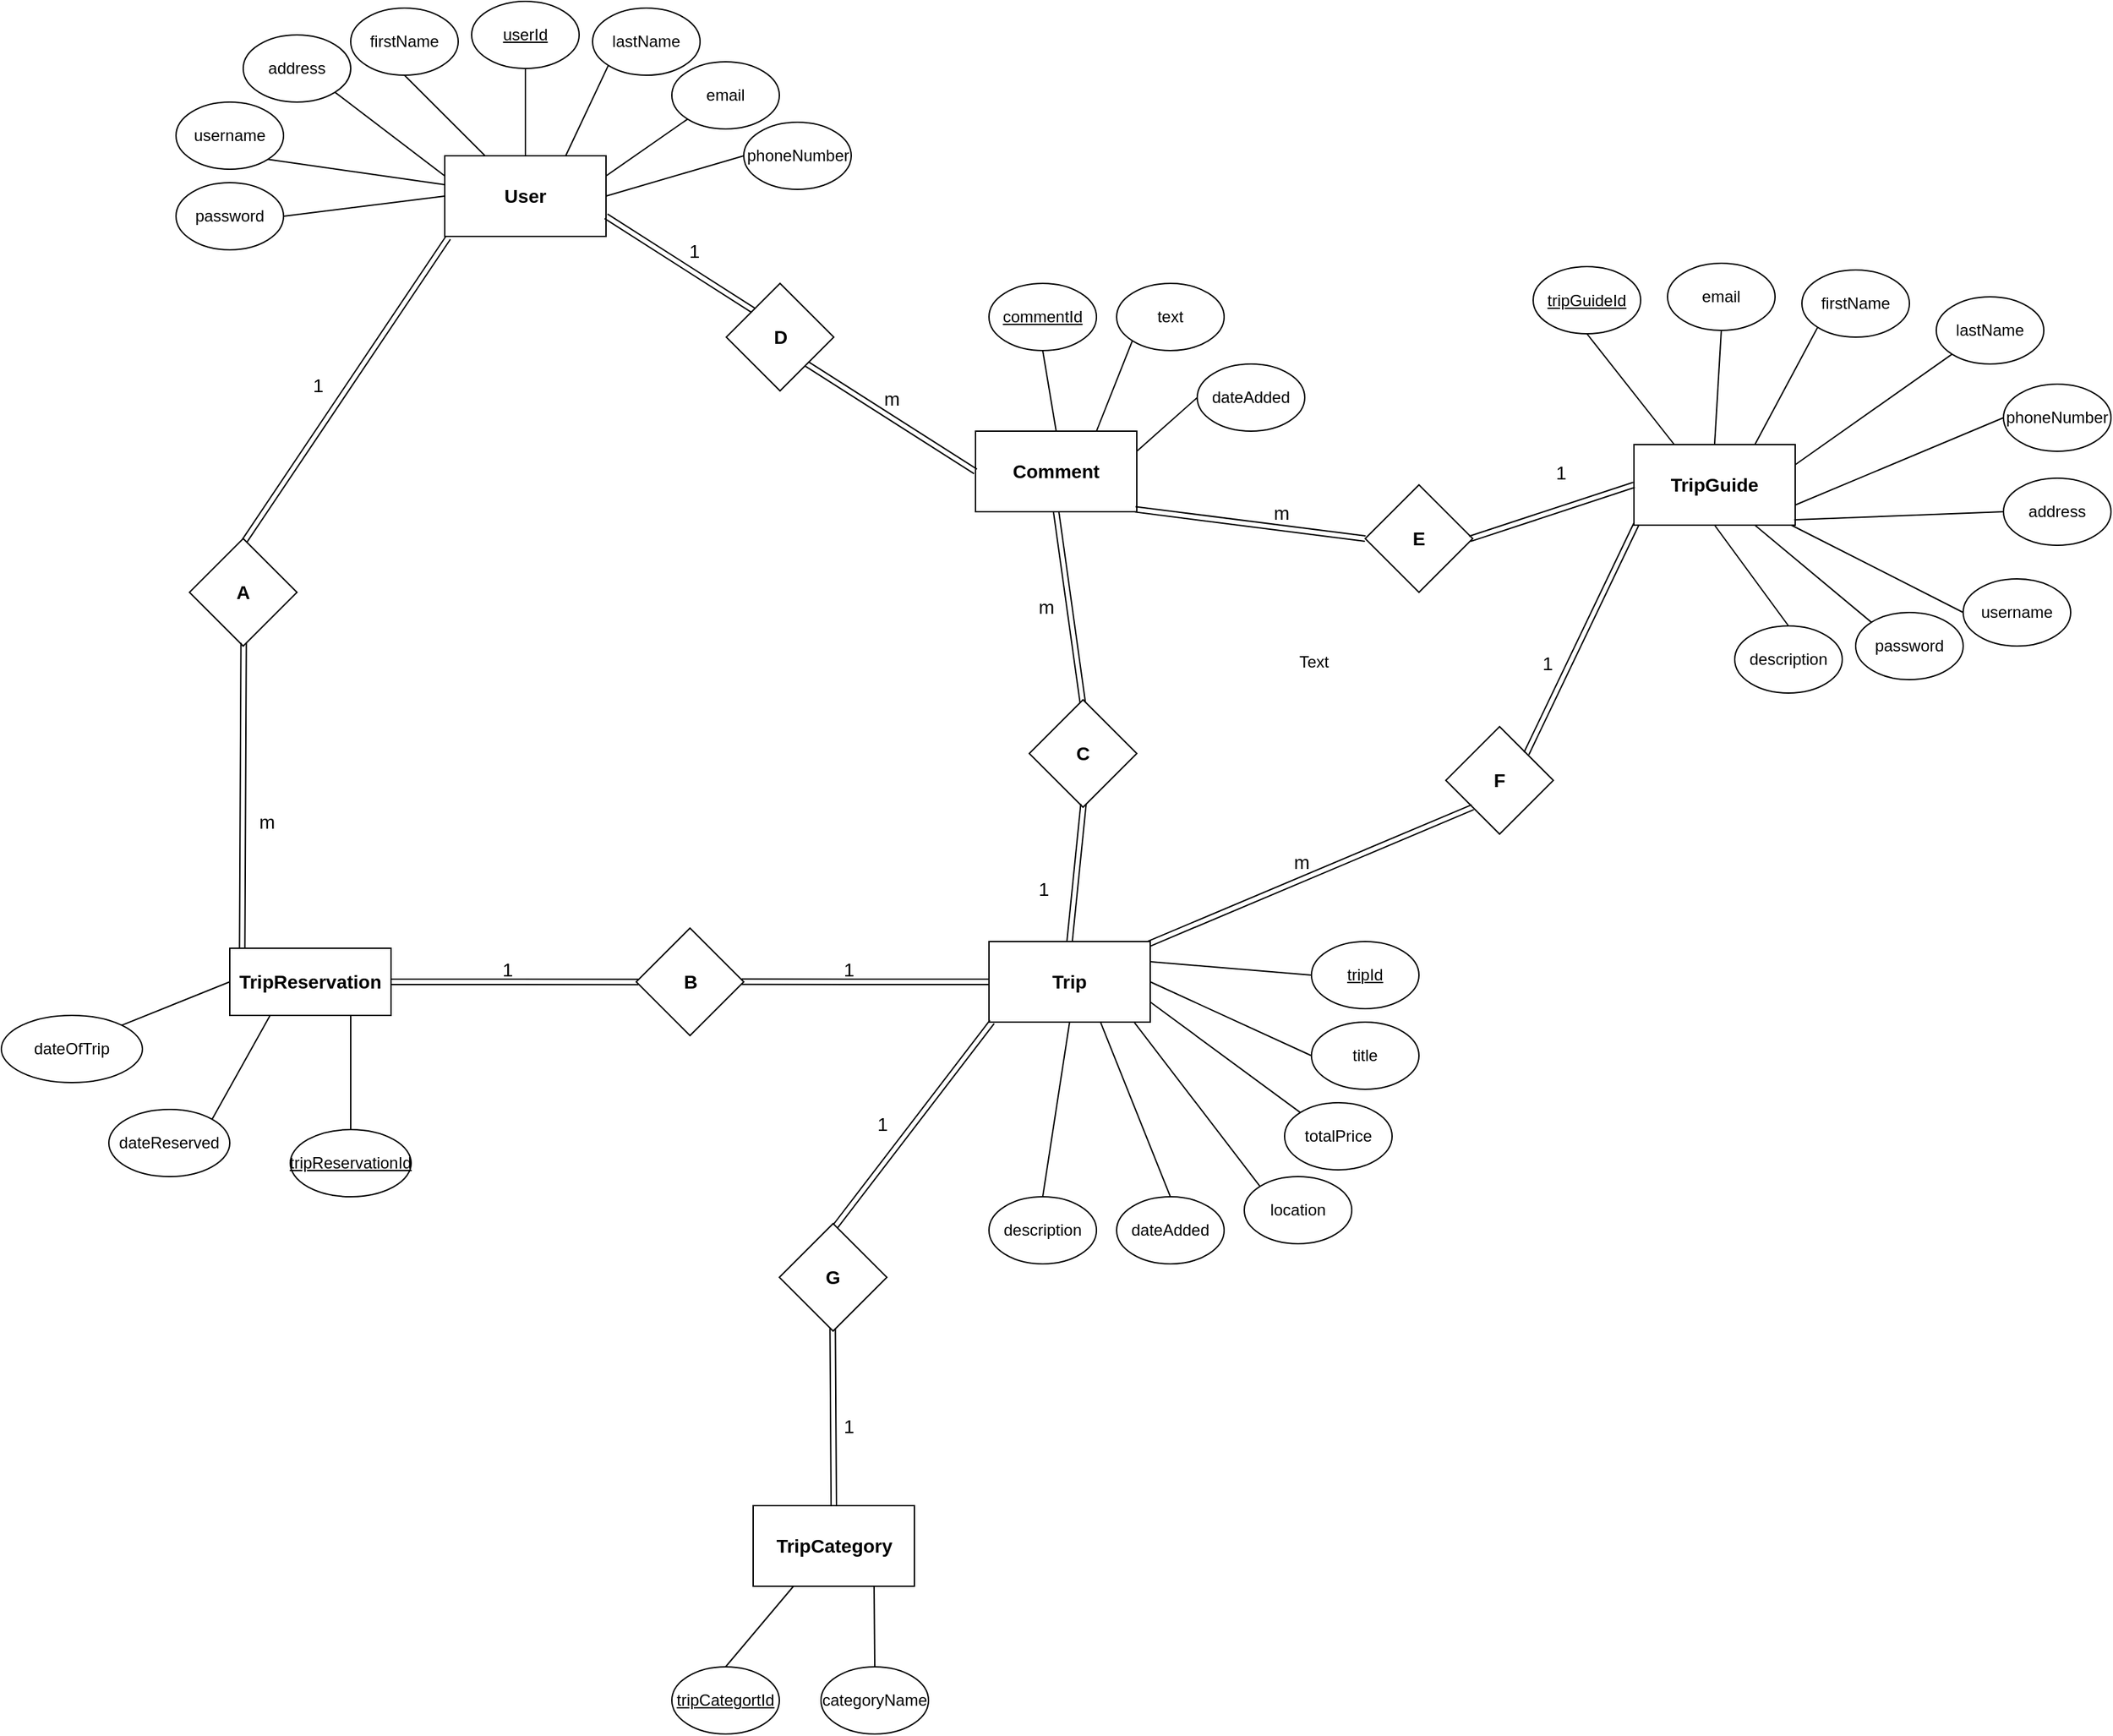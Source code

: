 <mxfile version="10.6.3" type="device"><diagram id="tR0jD-UKNXJRBVC-l2rv" name="Page-1"><mxGraphModel dx="2350" dy="577" grid="1" gridSize="10" guides="1" tooltips="1" connect="1" arrows="1" fold="1" page="1" pageScale="1" pageWidth="1100" pageHeight="1700" math="0" shadow="0"><root><mxCell id="0"/><mxCell id="1" parent="0"/><mxCell id="GsHtotb8w7FmjEYiHteH-1" value="&lt;font style=&quot;font-size: 14px&quot;&gt;&lt;b&gt;User&lt;/b&gt;&lt;/font&gt;" style="rounded=0;whiteSpace=wrap;html=1;" parent="1" vertex="1"><mxGeometry x="-250" y="1075" width="120" height="60" as="geometry"/></mxCell><mxCell id="GsHtotb8w7FmjEYiHteH-2" value="&lt;b&gt;&lt;font style=&quot;font-size: 14px&quot;&gt;Comment&lt;/font&gt;&lt;/b&gt;" style="rounded=0;whiteSpace=wrap;html=1;" parent="1" vertex="1"><mxGeometry x="145" y="1280" width="120" height="60" as="geometry"/></mxCell><mxCell id="GsHtotb8w7FmjEYiHteH-3" value="&lt;b&gt;&lt;font style=&quot;font-size: 14px&quot;&gt;Trip&lt;/font&gt;&lt;/b&gt;" style="rounded=0;whiteSpace=wrap;html=1;" parent="1" vertex="1"><mxGeometry x="155" y="1660" width="120" height="60" as="geometry"/></mxCell><mxCell id="GsHtotb8w7FmjEYiHteH-4" value="&lt;b&gt;&lt;font style=&quot;font-size: 14px&quot;&gt;TripGuide&lt;/font&gt;&lt;/b&gt;" style="rounded=0;whiteSpace=wrap;html=1;" parent="1" vertex="1"><mxGeometry x="635" y="1290" width="120" height="60" as="geometry"/></mxCell><mxCell id="GsHtotb8w7FmjEYiHteH-5" value="&lt;font style=&quot;font-size: 14px&quot;&gt;&lt;b&gt;TripReservation&lt;/b&gt;&lt;/font&gt;" style="rounded=0;whiteSpace=wrap;html=1;" parent="1" vertex="1"><mxGeometry x="-410" y="1665" width="120" height="50" as="geometry"/></mxCell><mxCell id="GsHtotb8w7FmjEYiHteH-6" value="&lt;b&gt;&lt;font style=&quot;font-size: 14px&quot;&gt;D&lt;/font&gt;&lt;/b&gt;" style="rhombus;whiteSpace=wrap;html=1;" parent="1" vertex="1"><mxGeometry x="-40.5" y="1170" width="80" height="80" as="geometry"/></mxCell><mxCell id="GsHtotb8w7FmjEYiHteH-9" value="" style="shape=link;html=1;entryX=0;entryY=0;entryDx=0;entryDy=0;exitX=1;exitY=0.75;exitDx=0;exitDy=0;" parent="1" source="GsHtotb8w7FmjEYiHteH-1" target="GsHtotb8w7FmjEYiHteH-6" edge="1"><mxGeometry width="50" height="50" relative="1" as="geometry"><mxPoint x="-250" y="1250" as="sourcePoint"/><mxPoint x="-200" y="1200" as="targetPoint"/></mxGeometry></mxCell><mxCell id="GsHtotb8w7FmjEYiHteH-10" value="" style="shape=link;html=1;entryX=1;entryY=1;entryDx=0;entryDy=0;exitX=0;exitY=0.5;exitDx=0;exitDy=0;" parent="1" source="GsHtotb8w7FmjEYiHteH-2" target="GsHtotb8w7FmjEYiHteH-6" edge="1"><mxGeometry width="50" height="50" relative="1" as="geometry"><mxPoint x="-390" y="1690" as="sourcePoint"/><mxPoint x="-340" y="1640" as="targetPoint"/></mxGeometry></mxCell><mxCell id="GsHtotb8w7FmjEYiHteH-11" value="&lt;font style=&quot;font-size: 14px&quot;&gt;1&lt;/font&gt;" style="text;html=1;resizable=0;points=[];autosize=1;align=left;verticalAlign=top;spacingTop=-4;" parent="1" vertex="1"><mxGeometry x="-70" y="1135" width="20" height="20" as="geometry"/></mxCell><mxCell id="GsHtotb8w7FmjEYiHteH-12" value="&lt;font style=&quot;font-size: 14px&quot;&gt;m&lt;/font&gt;" style="text;html=1;resizable=0;points=[];autosize=1;align=left;verticalAlign=top;spacingTop=-4;" parent="1" vertex="1"><mxGeometry x="75" y="1245" width="30" height="20" as="geometry"/></mxCell><mxCell id="GsHtotb8w7FmjEYiHteH-13" value="&lt;u&gt;userId&lt;/u&gt;" style="ellipse;whiteSpace=wrap;html=1;" parent="1" vertex="1"><mxGeometry x="-230" y="960" width="80" height="50" as="geometry"/></mxCell><mxCell id="GsHtotb8w7FmjEYiHteH-15" value="" style="endArrow=none;html=1;entryX=0.5;entryY=1;entryDx=0;entryDy=0;exitX=0.5;exitY=0;exitDx=0;exitDy=0;" parent="1" source="GsHtotb8w7FmjEYiHteH-1" target="GsHtotb8w7FmjEYiHteH-13" edge="1"><mxGeometry width="50" height="50" relative="1" as="geometry"><mxPoint x="-470" y="1225" as="sourcePoint"/><mxPoint x="-420" y="1175" as="targetPoint"/></mxGeometry></mxCell><mxCell id="GsHtotb8w7FmjEYiHteH-16" value="firstName" style="ellipse;whiteSpace=wrap;html=1;" parent="1" vertex="1"><mxGeometry x="-320" y="965" width="80" height="50" as="geometry"/></mxCell><mxCell id="GsHtotb8w7FmjEYiHteH-17" value="" style="endArrow=none;html=1;entryX=0.5;entryY=1;entryDx=0;entryDy=0;exitX=0.25;exitY=0;exitDx=0;exitDy=0;" parent="1" source="GsHtotb8w7FmjEYiHteH-1" target="GsHtotb8w7FmjEYiHteH-16" edge="1"><mxGeometry width="50" height="50" relative="1" as="geometry"><mxPoint x="-380" y="1180" as="sourcePoint"/><mxPoint x="-610" y="1280" as="targetPoint"/></mxGeometry></mxCell><mxCell id="GsHtotb8w7FmjEYiHteH-18" value="lastName" style="ellipse;whiteSpace=wrap;html=1;" parent="1" vertex="1"><mxGeometry x="-140" y="965" width="80" height="50" as="geometry"/></mxCell><mxCell id="GsHtotb8w7FmjEYiHteH-19" value="" style="endArrow=none;html=1;entryX=0;entryY=1;entryDx=0;entryDy=0;exitX=0.75;exitY=0;exitDx=0;exitDy=0;" parent="1" source="GsHtotb8w7FmjEYiHteH-1" target="GsHtotb8w7FmjEYiHteH-18" edge="1"><mxGeometry width="50" height="50" relative="1" as="geometry"><mxPoint x="-41" y="1035" as="sourcePoint"/><mxPoint x="-271" y="1135" as="targetPoint"/></mxGeometry></mxCell><mxCell id="GsHtotb8w7FmjEYiHteH-20" value="email" style="ellipse;whiteSpace=wrap;html=1;" parent="1" vertex="1"><mxGeometry x="-81" y="1005" width="80" height="50" as="geometry"/></mxCell><mxCell id="GsHtotb8w7FmjEYiHteH-21" value="" style="endArrow=none;html=1;entryX=0;entryY=1;entryDx=0;entryDy=0;exitX=1;exitY=0.25;exitDx=0;exitDy=0;" parent="1" source="GsHtotb8w7FmjEYiHteH-1" target="GsHtotb8w7FmjEYiHteH-20" edge="1"><mxGeometry width="50" height="50" relative="1" as="geometry"><mxPoint x="-86" y="1125" as="sourcePoint"/><mxPoint x="-197" y="1185" as="targetPoint"/></mxGeometry></mxCell><mxCell id="GsHtotb8w7FmjEYiHteH-22" value="address" style="ellipse;whiteSpace=wrap;html=1;" parent="1" vertex="1"><mxGeometry x="-400" y="985" width="80" height="50" as="geometry"/></mxCell><mxCell id="GsHtotb8w7FmjEYiHteH-23" value="" style="endArrow=none;html=1;entryX=1;entryY=1;entryDx=0;entryDy=0;exitX=0;exitY=0.25;exitDx=0;exitDy=0;" parent="1" source="GsHtotb8w7FmjEYiHteH-1" target="GsHtotb8w7FmjEYiHteH-22" edge="1"><mxGeometry width="50" height="50" relative="1" as="geometry"><mxPoint x="-500" y="1212.5" as="sourcePoint"/><mxPoint x="-567" y="1307.5" as="targetPoint"/></mxGeometry></mxCell><mxCell id="GsHtotb8w7FmjEYiHteH-24" value="username" style="ellipse;whiteSpace=wrap;html=1;" parent="1" vertex="1"><mxGeometry x="-450" y="1035" width="80" height="50" as="geometry"/></mxCell><mxCell id="GsHtotb8w7FmjEYiHteH-25" value="" style="endArrow=none;html=1;entryX=1;entryY=1;entryDx=0;entryDy=0;" parent="1" source="GsHtotb8w7FmjEYiHteH-1" target="GsHtotb8w7FmjEYiHteH-24" edge="1"><mxGeometry width="50" height="50" relative="1" as="geometry"><mxPoint x="-490" y="1200" as="sourcePoint"/><mxPoint x="-557" y="1295" as="targetPoint"/></mxGeometry></mxCell><mxCell id="GsHtotb8w7FmjEYiHteH-26" value="password" style="ellipse;whiteSpace=wrap;html=1;" parent="1" vertex="1"><mxGeometry x="-450" y="1095" width="80" height="50" as="geometry"/></mxCell><mxCell id="GsHtotb8w7FmjEYiHteH-27" value="" style="endArrow=none;html=1;entryX=1;entryY=0.5;entryDx=0;entryDy=0;exitX=0;exitY=0.5;exitDx=0;exitDy=0;" parent="1" source="GsHtotb8w7FmjEYiHteH-1" target="GsHtotb8w7FmjEYiHteH-26" edge="1"><mxGeometry width="50" height="50" relative="1" as="geometry"><mxPoint x="-260" y="1165.98" as="sourcePoint"/><mxPoint x="-567" y="1364" as="targetPoint"/></mxGeometry></mxCell><mxCell id="GsHtotb8w7FmjEYiHteH-28" value="&lt;u&gt;commentId&lt;/u&gt;" style="ellipse;whiteSpace=wrap;html=1;" parent="1" vertex="1"><mxGeometry x="155" y="1170" width="80" height="50" as="geometry"/></mxCell><mxCell id="GsHtotb8w7FmjEYiHteH-29" value="" style="endArrow=none;html=1;entryX=0.5;entryY=1;entryDx=0;entryDy=0;exitX=0.5;exitY=0;exitDx=0;exitDy=0;" parent="1" source="GsHtotb8w7FmjEYiHteH-2" target="GsHtotb8w7FmjEYiHteH-28" edge="1"><mxGeometry width="50" height="50" relative="1" as="geometry"><mxPoint x="145.103" y="1350" as="sourcePoint"/><mxPoint x="-44.5" y="1390" as="targetPoint"/></mxGeometry></mxCell><mxCell id="GsHtotb8w7FmjEYiHteH-30" value="text" style="ellipse;whiteSpace=wrap;html=1;" parent="1" vertex="1"><mxGeometry x="250" y="1170" width="80" height="50" as="geometry"/></mxCell><mxCell id="GsHtotb8w7FmjEYiHteH-31" value="" style="endArrow=none;html=1;entryX=0;entryY=1;entryDx=0;entryDy=0;exitX=0.75;exitY=0;exitDx=0;exitDy=0;" parent="1" source="GsHtotb8w7FmjEYiHteH-2" target="GsHtotb8w7FmjEYiHteH-30" edge="1"><mxGeometry width="50" height="50" relative="1" as="geometry"><mxPoint x="324.667" y="1319.833" as="sourcePoint"/><mxPoint x="105.5" y="1390" as="targetPoint"/></mxGeometry></mxCell><mxCell id="GsHtotb8w7FmjEYiHteH-32" value="dateAdded" style="ellipse;whiteSpace=wrap;html=1;" parent="1" vertex="1"><mxGeometry x="310" y="1230" width="80" height="50" as="geometry"/></mxCell><mxCell id="GsHtotb8w7FmjEYiHteH-33" value="" style="endArrow=none;html=1;entryX=0;entryY=0.5;entryDx=0;entryDy=0;exitX=1;exitY=0.25;exitDx=0;exitDy=0;" parent="1" source="GsHtotb8w7FmjEYiHteH-2" target="GsHtotb8w7FmjEYiHteH-32" edge="1"><mxGeometry width="50" height="50" relative="1" as="geometry"><mxPoint x="285.167" y="1379.833" as="sourcePoint"/><mxPoint x="186" y="1450" as="targetPoint"/></mxGeometry></mxCell><mxCell id="GsHtotb8w7FmjEYiHteH-41" value="&lt;u&gt;tripId&lt;/u&gt;" style="ellipse;whiteSpace=wrap;html=1;" parent="1" vertex="1"><mxGeometry x="395" y="1660" width="80" height="50" as="geometry"/></mxCell><mxCell id="GsHtotb8w7FmjEYiHteH-42" value="" style="endArrow=none;html=1;entryX=0;entryY=0.5;entryDx=0;entryDy=0;exitX=1;exitY=0.25;exitDx=0;exitDy=0;" parent="1" source="GsHtotb8w7FmjEYiHteH-3" target="GsHtotb8w7FmjEYiHteH-41" edge="1"><mxGeometry width="50" height="50" relative="1" as="geometry"><mxPoint x="204.714" y="1660.071" as="sourcePoint"/><mxPoint x="196" y="1838" as="targetPoint"/></mxGeometry></mxCell><mxCell id="GsHtotb8w7FmjEYiHteH-43" value="title" style="ellipse;whiteSpace=wrap;html=1;" parent="1" vertex="1"><mxGeometry x="395" y="1720" width="80" height="50" as="geometry"/></mxCell><mxCell id="GsHtotb8w7FmjEYiHteH-44" value="" style="endArrow=none;html=1;entryX=0;entryY=0.5;entryDx=0;entryDy=0;exitX=1;exitY=0.5;exitDx=0;exitDy=0;" parent="1" source="GsHtotb8w7FmjEYiHteH-3" target="GsHtotb8w7FmjEYiHteH-43" edge="1"><mxGeometry width="50" height="50" relative="1" as="geometry"><mxPoint x="329.714" y="1742.071" as="sourcePoint"/><mxPoint x="251" y="1905.5" as="targetPoint"/></mxGeometry></mxCell><mxCell id="GsHtotb8w7FmjEYiHteH-45" value="totalPrice" style="ellipse;whiteSpace=wrap;html=1;" parent="1" vertex="1"><mxGeometry x="375" y="1780" width="80" height="50" as="geometry"/></mxCell><mxCell id="GsHtotb8w7FmjEYiHteH-46" value="" style="endArrow=none;html=1;entryX=0;entryY=0;entryDx=0;entryDy=0;exitX=1;exitY=0.75;exitDx=0;exitDy=0;" parent="1" source="GsHtotb8w7FmjEYiHteH-3" target="GsHtotb8w7FmjEYiHteH-45" edge="1"><mxGeometry width="50" height="50" relative="1" as="geometry"><mxPoint x="309.714" y="1755.286" as="sourcePoint"/><mxPoint x="286" y="1970.5" as="targetPoint"/></mxGeometry></mxCell><mxCell id="GsHtotb8w7FmjEYiHteH-47" value="location" style="ellipse;whiteSpace=wrap;html=1;" parent="1" vertex="1"><mxGeometry x="345" y="1835" width="80" height="50" as="geometry"/></mxCell><mxCell id="GsHtotb8w7FmjEYiHteH-48" value="" style="endArrow=none;html=1;entryX=0;entryY=0;entryDx=0;entryDy=0;exitX=0.902;exitY=1.005;exitDx=0;exitDy=0;exitPerimeter=0;" parent="1" source="GsHtotb8w7FmjEYiHteH-3" target="GsHtotb8w7FmjEYiHteH-47" edge="1"><mxGeometry width="50" height="50" relative="1" as="geometry"><mxPoint x="255.214" y="1764.571" as="sourcePoint"/><mxPoint x="266.5" y="2030.5" as="targetPoint"/></mxGeometry></mxCell><mxCell id="GsHtotb8w7FmjEYiHteH-52" value="&lt;u&gt;tripGuideId&lt;/u&gt;" style="ellipse;whiteSpace=wrap;html=1;" parent="1" vertex="1"><mxGeometry x="560" y="1157.5" width="80" height="50" as="geometry"/></mxCell><mxCell id="GsHtotb8w7FmjEYiHteH-53" value="" style="endArrow=none;html=1;entryX=0.5;entryY=1;entryDx=0;entryDy=0;exitX=0.25;exitY=0;exitDx=0;exitDy=0;" parent="1" source="GsHtotb8w7FmjEYiHteH-4" target="GsHtotb8w7FmjEYiHteH-52" edge="1"><mxGeometry width="50" height="50" relative="1" as="geometry"><mxPoint x="689.588" y="1224.824" as="sourcePoint"/><mxPoint x="470.5" y="1335" as="targetPoint"/></mxGeometry></mxCell><mxCell id="GsHtotb8w7FmjEYiHteH-54" value="email" style="ellipse;whiteSpace=wrap;html=1;" parent="1" vertex="1"><mxGeometry x="660" y="1155" width="80" height="50" as="geometry"/></mxCell><mxCell id="GsHtotb8w7FmjEYiHteH-55" value="" style="endArrow=none;html=1;entryX=0.5;entryY=1;entryDx=0;entryDy=0;exitX=0.5;exitY=0;exitDx=0;exitDy=0;" parent="1" source="GsHtotb8w7FmjEYiHteH-4" target="GsHtotb8w7FmjEYiHteH-54" edge="1"><mxGeometry width="50" height="50" relative="1" as="geometry"><mxPoint x="754.588" y="1290.412" as="sourcePoint"/><mxPoint x="560.5" y="1335" as="targetPoint"/></mxGeometry></mxCell><mxCell id="GsHtotb8w7FmjEYiHteH-56" value="firstName" style="ellipse;whiteSpace=wrap;html=1;" parent="1" vertex="1"><mxGeometry x="760" y="1160" width="80" height="50" as="geometry"/></mxCell><mxCell id="GsHtotb8w7FmjEYiHteH-57" value="" style="endArrow=none;html=1;entryX=0;entryY=1;entryDx=0;entryDy=0;exitX=0.75;exitY=0;exitDx=0;exitDy=0;" parent="1" source="GsHtotb8w7FmjEYiHteH-4" target="GsHtotb8w7FmjEYiHteH-56" edge="1"><mxGeometry width="50" height="50" relative="1" as="geometry"><mxPoint x="750.176" y="1352.912" as="sourcePoint"/><mxPoint x="615.5" y="1397.5" as="targetPoint"/></mxGeometry></mxCell><mxCell id="GsHtotb8w7FmjEYiHteH-58" value="lastName" style="ellipse;whiteSpace=wrap;html=1;" parent="1" vertex="1"><mxGeometry x="860" y="1180" width="80" height="50" as="geometry"/></mxCell><mxCell id="GsHtotb8w7FmjEYiHteH-59" value="" style="endArrow=none;html=1;entryX=0;entryY=1;entryDx=0;entryDy=0;exitX=1;exitY=0.25;exitDx=0;exitDy=0;" parent="1" source="GsHtotb8w7FmjEYiHteH-4" target="GsHtotb8w7FmjEYiHteH-58" edge="1"><mxGeometry width="50" height="50" relative="1" as="geometry"><mxPoint x="724.588" y="1434.912" as="sourcePoint"/><mxPoint x="615.5" y="1542" as="targetPoint"/></mxGeometry></mxCell><mxCell id="GsHtotb8w7FmjEYiHteH-60" value="phoneNumber" style="ellipse;whiteSpace=wrap;html=1;" parent="1" vertex="1"><mxGeometry x="910" y="1245" width="80" height="50" as="geometry"/></mxCell><mxCell id="GsHtotb8w7FmjEYiHteH-62" value="" style="endArrow=none;html=1;entryX=0;entryY=0.5;entryDx=0;entryDy=0;exitX=1;exitY=0.75;exitDx=0;exitDy=0;" parent="1" source="GsHtotb8w7FmjEYiHteH-4" target="GsHtotb8w7FmjEYiHteH-60" edge="1"><mxGeometry width="50" height="50" relative="1" as="geometry"><mxPoint x="765.176" y="1314.529" as="sourcePoint"/><mxPoint x="805.176" y="1314.529" as="targetPoint"/></mxGeometry></mxCell><mxCell id="GsHtotb8w7FmjEYiHteH-65" value="&lt;b&gt;&lt;font style=&quot;font-size: 14px&quot;&gt;E&lt;/font&gt;&lt;/b&gt;" style="rhombus;whiteSpace=wrap;html=1;" parent="1" vertex="1"><mxGeometry x="435" y="1320" width="80" height="80" as="geometry"/></mxCell><mxCell id="GsHtotb8w7FmjEYiHteH-66" value="" style="shape=link;html=1;exitX=0.99;exitY=0.97;exitDx=0;exitDy=0;exitPerimeter=0;entryX=0;entryY=0.5;entryDx=0;entryDy=0;" parent="1" source="GsHtotb8w7FmjEYiHteH-2" target="GsHtotb8w7FmjEYiHteH-65" edge="1"><mxGeometry width="50" height="50" relative="1" as="geometry"><mxPoint x="170" y="1490" as="sourcePoint"/><mxPoint x="450" y="1428" as="targetPoint"/></mxGeometry></mxCell><mxCell id="GsHtotb8w7FmjEYiHteH-67" value="" style="shape=link;html=1;entryX=0.974;entryY=0.502;entryDx=0;entryDy=0;exitX=0;exitY=0.5;exitDx=0;exitDy=0;entryPerimeter=0;" parent="1" source="GsHtotb8w7FmjEYiHteH-4" target="GsHtotb8w7FmjEYiHteH-65" edge="1"><mxGeometry width="50" height="50" relative="1" as="geometry"><mxPoint x="520" y="1590" as="sourcePoint"/><mxPoint x="570" y="1540" as="targetPoint"/></mxGeometry></mxCell><mxCell id="GsHtotb8w7FmjEYiHteH-68" value="&lt;font style=&quot;font-size: 14px&quot;&gt;m&lt;/font&gt;" style="text;html=1;resizable=0;points=[];autosize=1;align=left;verticalAlign=top;spacingTop=-4;" parent="1" vertex="1"><mxGeometry x="365" y="1330" width="30" height="20" as="geometry"/></mxCell><mxCell id="GsHtotb8w7FmjEYiHteH-69" value="&lt;font style=&quot;font-size: 14px&quot;&gt;1&lt;/font&gt;" style="text;html=1;resizable=0;points=[];autosize=1;align=left;verticalAlign=top;spacingTop=-4;" parent="1" vertex="1"><mxGeometry x="575" y="1300" width="20" height="20" as="geometry"/></mxCell><mxCell id="GsHtotb8w7FmjEYiHteH-70" value="&lt;b&gt;&lt;font style=&quot;font-size: 14px&quot;&gt;C&lt;/font&gt;&lt;/b&gt;" style="rhombus;whiteSpace=wrap;html=1;" parent="1" vertex="1"><mxGeometry x="185" y="1480" width="80" height="80" as="geometry"/></mxCell><mxCell id="GsHtotb8w7FmjEYiHteH-71" value="" style="shape=link;html=1;entryX=0.497;entryY=0.025;entryDx=0;entryDy=0;exitX=0.5;exitY=1;exitDx=0;exitDy=0;entryPerimeter=0;" parent="1" source="GsHtotb8w7FmjEYiHteH-2" target="GsHtotb8w7FmjEYiHteH-70" edge="1"><mxGeometry width="50" height="50" relative="1" as="geometry"><mxPoint x="-101.5" y="1406.357" as="sourcePoint"/><mxPoint x="-145.5" y="1507.5" as="targetPoint"/></mxGeometry></mxCell><mxCell id="GsHtotb8w7FmjEYiHteH-72" value="" style="shape=link;html=1;entryX=0.504;entryY=0.971;entryDx=0;entryDy=0;exitX=0.5;exitY=0;exitDx=0;exitDy=0;entryPerimeter=0;" parent="1" source="GsHtotb8w7FmjEYiHteH-3" target="GsHtotb8w7FmjEYiHteH-70" edge="1"><mxGeometry width="50" height="50" relative="1" as="geometry"><mxPoint x="279.929" y="1602.071" as="sourcePoint"/><mxPoint x="204.5" y="1607.5" as="targetPoint"/></mxGeometry></mxCell><mxCell id="GsHtotb8w7FmjEYiHteH-73" value="&lt;font style=&quot;font-size: 14px&quot;&gt;m&lt;/font&gt;" style="text;html=1;resizable=0;points=[];autosize=1;align=left;verticalAlign=top;spacingTop=-4;" parent="1" vertex="1"><mxGeometry x="190" y="1400" width="30" height="20" as="geometry"/></mxCell><mxCell id="GsHtotb8w7FmjEYiHteH-74" value="&lt;font style=&quot;font-size: 14px&quot;&gt;1&lt;/font&gt;" style="text;html=1;resizable=0;points=[];autosize=1;align=left;verticalAlign=top;spacingTop=-4;" parent="1" vertex="1"><mxGeometry x="190" y="1610" width="20" height="20" as="geometry"/></mxCell><mxCell id="GsHtotb8w7FmjEYiHteH-75" value="&lt;font style=&quot;font-size: 14px&quot;&gt;&lt;b&gt;B&lt;/b&gt;&lt;/font&gt;" style="rhombus;whiteSpace=wrap;html=1;" parent="1" vertex="1"><mxGeometry x="-107.5" y="1650" width="80" height="80" as="geometry"/></mxCell><mxCell id="GsHtotb8w7FmjEYiHteH-76" value="" style="shape=link;html=1;entryX=0.02;entryY=0.501;entryDx=0;entryDy=0;exitX=1;exitY=0.5;exitDx=0;exitDy=0;entryPerimeter=0;" parent="1" source="GsHtotb8w7FmjEYiHteH-5" target="GsHtotb8w7FmjEYiHteH-75" edge="1"><mxGeometry width="50" height="50" relative="1" as="geometry"><mxPoint x="-269.833" y="1613" as="sourcePoint"/><mxPoint x="-313.5" y="1715" as="targetPoint"/></mxGeometry></mxCell><mxCell id="GsHtotb8w7FmjEYiHteH-77" value="" style="shape=link;html=1;entryX=0.98;entryY=0.499;entryDx=0;entryDy=0;exitX=0;exitY=0.5;exitDx=0;exitDy=0;entryPerimeter=0;" parent="1" source="GsHtotb8w7FmjEYiHteH-3" target="GsHtotb8w7FmjEYiHteH-75" edge="1"><mxGeometry width="50" height="50" relative="1" as="geometry"><mxPoint x="111.833" y="1809.667" as="sourcePoint"/><mxPoint x="36.5" y="1815" as="targetPoint"/></mxGeometry></mxCell><mxCell id="GsHtotb8w7FmjEYiHteH-78" value="&lt;font style=&quot;font-size: 14px&quot;&gt;1&lt;/font&gt;" style="text;html=1;resizable=0;points=[];autosize=1;align=left;verticalAlign=top;spacingTop=-4;" parent="1" vertex="1"><mxGeometry x="-209" y="1670" width="20" height="20" as="geometry"/></mxCell><mxCell id="GsHtotb8w7FmjEYiHteH-79" value="&lt;font style=&quot;font-size: 14px&quot;&gt;1&lt;/font&gt;" style="text;html=1;resizable=0;points=[];autosize=1;align=left;verticalAlign=top;spacingTop=-4;" parent="1" vertex="1"><mxGeometry x="45" y="1670" width="20" height="20" as="geometry"/></mxCell><mxCell id="GsHtotb8w7FmjEYiHteH-80" value="&lt;b&gt;&lt;font style=&quot;font-size: 14px&quot;&gt;A&lt;/font&gt;&lt;/b&gt;" style="rhombus;whiteSpace=wrap;html=1;" parent="1" vertex="1"><mxGeometry x="-440" y="1360" width="80" height="80" as="geometry"/></mxCell><mxCell id="GsHtotb8w7FmjEYiHteH-81" value="" style="shape=link;html=1;exitX=0.021;exitY=1.017;exitDx=0;exitDy=0;exitPerimeter=0;entryX=0.513;entryY=0.021;entryDx=0;entryDy=0;entryPerimeter=0;" parent="1" source="GsHtotb8w7FmjEYiHteH-1" target="GsHtotb8w7FmjEYiHteH-80" edge="1"><mxGeometry width="50" height="50" relative="1" as="geometry"><mxPoint x="-389.571" y="1220.286" as="sourcePoint"/><mxPoint x="-400" y="1362" as="targetPoint"/></mxGeometry></mxCell><mxCell id="GsHtotb8w7FmjEYiHteH-82" value="" style="shape=link;html=1;entryX=0.504;entryY=0.971;entryDx=0;entryDy=0;exitX=0.077;exitY=0.01;exitDx=0;exitDy=0;entryPerimeter=0;exitPerimeter=0;" parent="1" source="GsHtotb8w7FmjEYiHteH-5" target="GsHtotb8w7FmjEYiHteH-80" edge="1"><mxGeometry width="50" height="50" relative="1" as="geometry"><mxPoint x="-379.571" y="1540.286" as="sourcePoint"/><mxPoint x="-390.5" y="1487.5" as="targetPoint"/></mxGeometry></mxCell><mxCell id="GsHtotb8w7FmjEYiHteH-83" value="&lt;font style=&quot;font-size: 14px&quot;&gt;1&lt;/font&gt;" style="text;html=1;resizable=0;points=[];autosize=1;align=left;verticalAlign=top;spacingTop=-4;" parent="1" vertex="1"><mxGeometry x="-350" y="1235" width="20" height="20" as="geometry"/></mxCell><mxCell id="GsHtotb8w7FmjEYiHteH-84" value="&lt;font style=&quot;font-size: 14px&quot;&gt;m&lt;/font&gt;" style="text;html=1;resizable=0;points=[];autosize=1;align=left;verticalAlign=top;spacingTop=-4;" parent="1" vertex="1"><mxGeometry x="-390" y="1560" width="30" height="20" as="geometry"/></mxCell><mxCell id="GsHtotb8w7FmjEYiHteH-86" value="&lt;u&gt;tripReservationId&lt;/u&gt;" style="ellipse;whiteSpace=wrap;html=1;" parent="1" vertex="1"><mxGeometry x="-365" y="1800" width="90" height="50" as="geometry"/></mxCell><mxCell id="GsHtotb8w7FmjEYiHteH-87" value="" style="endArrow=none;html=1;entryX=0.5;entryY=0;entryDx=0;entryDy=0;exitX=0.75;exitY=1;exitDx=0;exitDy=0;" parent="1" source="GsHtotb8w7FmjEYiHteH-5" target="GsHtotb8w7FmjEYiHteH-86" edge="1"><mxGeometry width="50" height="50" relative="1" as="geometry"><mxPoint x="-399.667" y="1894.667" as="sourcePoint"/><mxPoint x="-479" y="2058" as="targetPoint"/></mxGeometry></mxCell><mxCell id="GsHtotb8w7FmjEYiHteH-88" value="dateReserved" style="ellipse;whiteSpace=wrap;html=1;" parent="1" vertex="1"><mxGeometry x="-500" y="1785" width="90" height="50" as="geometry"/></mxCell><mxCell id="GsHtotb8w7FmjEYiHteH-89" value="" style="endArrow=none;html=1;entryX=1;entryY=0;entryDx=0;entryDy=0;exitX=0.25;exitY=1;exitDx=0;exitDy=0;" parent="1" source="GsHtotb8w7FmjEYiHteH-5" target="GsHtotb8w7FmjEYiHteH-88" edge="1"><mxGeometry width="50" height="50" relative="1" as="geometry"><mxPoint x="-506.167" y="1757.167" as="sourcePoint"/><mxPoint x="-665.5" y="2100.5" as="targetPoint"/></mxGeometry></mxCell><mxCell id="GsHtotb8w7FmjEYiHteH-90" value="dateOfTrip" style="ellipse;whiteSpace=wrap;html=1;" parent="1" vertex="1"><mxGeometry x="-580" y="1715" width="105" height="50" as="geometry"/></mxCell><mxCell id="GsHtotb8w7FmjEYiHteH-91" value="" style="endArrow=none;html=1;exitX=0;exitY=0.5;exitDx=0;exitDy=0;entryX=1;entryY=0;entryDx=0;entryDy=0;" parent="1" source="GsHtotb8w7FmjEYiHteH-5" target="GsHtotb8w7FmjEYiHteH-90" edge="1"><mxGeometry width="50" height="50" relative="1" as="geometry"><mxPoint x="-479.667" y="1714.667" as="sourcePoint"/><mxPoint x="-528" y="1800" as="targetPoint"/></mxGeometry></mxCell><mxCell id="Rb1sMvME6VkDnCblwgf_-1" value="phoneNumber" style="ellipse;whiteSpace=wrap;html=1;" parent="1" vertex="1"><mxGeometry x="-27.5" y="1050" width="80" height="50" as="geometry"/></mxCell><mxCell id="Rb1sMvME6VkDnCblwgf_-2" value="" style="endArrow=none;html=1;entryX=0;entryY=0.5;entryDx=0;entryDy=0;exitX=1;exitY=0.5;exitDx=0;exitDy=0;" parent="1" source="GsHtotb8w7FmjEYiHteH-1" target="Rb1sMvME6VkDnCblwgf_-1" edge="1"><mxGeometry width="50" height="50" relative="1" as="geometry"><mxPoint x="-120" y="1100" as="sourcePoint"/><mxPoint x="-187" y="1195" as="targetPoint"/></mxGeometry></mxCell><mxCell id="Rb1sMvME6VkDnCblwgf_-6" value="dateAdded" style="ellipse;whiteSpace=wrap;html=1;" parent="1" vertex="1"><mxGeometry x="250" y="1850" width="80" height="50" as="geometry"/></mxCell><mxCell id="Rb1sMvME6VkDnCblwgf_-7" value="" style="endArrow=none;html=1;entryX=0.5;entryY=0;entryDx=0;entryDy=0;" parent="1" target="Rb1sMvME6VkDnCblwgf_-6" edge="1"><mxGeometry width="50" height="50" relative="1" as="geometry"><mxPoint x="238" y="1720" as="sourcePoint"/><mxPoint x="246" y="2078" as="targetPoint"/></mxGeometry></mxCell><mxCell id="Rb1sMvME6VkDnCblwgf_-8" value="description" style="ellipse;whiteSpace=wrap;html=1;" parent="1" vertex="1"><mxGeometry x="155" y="1850" width="80" height="50" as="geometry"/></mxCell><mxCell id="Rb1sMvME6VkDnCblwgf_-9" value="" style="endArrow=none;html=1;exitX=0.5;exitY=1;exitDx=0;exitDy=0;entryX=0.5;entryY=0;entryDx=0;entryDy=0;" parent="1" source="GsHtotb8w7FmjEYiHteH-3" target="Rb1sMvME6VkDnCblwgf_-8" edge="1"><mxGeometry width="50" height="50" relative="1" as="geometry"><mxPoint x="230" y="1915" as="sourcePoint"/><mxPoint x="151" y="2078" as="targetPoint"/></mxGeometry></mxCell><mxCell id="Rb1sMvME6VkDnCblwgf_-10" value="&lt;b&gt;&lt;font style=&quot;font-size: 14px&quot;&gt;&lt;font style=&quot;font-size: 14px&quot;&gt;Trip&lt;/font&gt;Category&lt;/font&gt;&lt;/b&gt;" style="rounded=0;whiteSpace=wrap;html=1;" parent="1" vertex="1"><mxGeometry x="-20.5" y="2080" width="120" height="60" as="geometry"/></mxCell><mxCell id="Rb1sMvME6VkDnCblwgf_-11" value="&lt;b&gt;&lt;font style=&quot;font-size: 14px&quot;&gt;G&lt;/font&gt;&lt;/b&gt;" style="rhombus;whiteSpace=wrap;html=1;" parent="1" vertex="1"><mxGeometry x="-1" y="1870" width="80" height="80" as="geometry"/></mxCell><mxCell id="Rb1sMvME6VkDnCblwgf_-12" value="" style="shape=link;html=1;exitX=0.019;exitY=0.997;exitDx=0;exitDy=0;entryX=0.523;entryY=0.023;entryDx=0;entryDy=0;exitPerimeter=0;entryPerimeter=0;" parent="1" source="GsHtotb8w7FmjEYiHteH-3" target="Rb1sMvME6VkDnCblwgf_-11" edge="1"><mxGeometry width="50" height="50" relative="1" as="geometry"><mxPoint x="-255" y="1895" as="sourcePoint"/><mxPoint x="-110" y="1895" as="targetPoint"/></mxGeometry></mxCell><mxCell id="Rb1sMvME6VkDnCblwgf_-13" value="" style="shape=link;html=1;exitX=0.496;exitY=0.976;exitDx=0;exitDy=0;entryX=0.5;entryY=0;entryDx=0;entryDy=0;exitPerimeter=0;" parent="1" source="Rb1sMvME6VkDnCblwgf_-11" target="Rb1sMvME6VkDnCblwgf_-10" edge="1"><mxGeometry width="50" height="50" relative="1" as="geometry"><mxPoint x="535" y="2045" as="sourcePoint"/><mxPoint x="435" y="2050" as="targetPoint"/></mxGeometry></mxCell><mxCell id="Rb1sMvME6VkDnCblwgf_-14" value="&lt;font style=&quot;font-size: 14px&quot;&gt;1&lt;/font&gt;" style="text;html=1;resizable=0;points=[];autosize=1;align=left;verticalAlign=top;spacingTop=-4;" parent="1" vertex="1"><mxGeometry x="70" y="1785" width="20" height="20" as="geometry"/></mxCell><mxCell id="Rb1sMvME6VkDnCblwgf_-15" value="&lt;font style=&quot;font-size: 14px&quot;&gt;1&lt;/font&gt;" style="text;html=1;resizable=0;points=[];autosize=1;align=left;verticalAlign=top;spacingTop=-4;" parent="1" vertex="1"><mxGeometry x="45" y="2010" width="20" height="20" as="geometry"/></mxCell><mxCell id="Rb1sMvME6VkDnCblwgf_-17" value="&lt;u&gt;tripCategortId&lt;/u&gt;" style="ellipse;whiteSpace=wrap;html=1;" parent="1" vertex="1"><mxGeometry x="-81" y="2200" width="80" height="50" as="geometry"/></mxCell><mxCell id="Rb1sMvME6VkDnCblwgf_-18" value="" style="endArrow=none;html=1;entryX=0.5;entryY=0;entryDx=0;entryDy=0;exitX=0.25;exitY=1;exitDx=0;exitDy=0;" parent="1" source="Rb1sMvME6VkDnCblwgf_-10" target="Rb1sMvME6VkDnCblwgf_-17" edge="1"><mxGeometry width="50" height="50" relative="1" as="geometry"><mxPoint x="-100.118" y="2229.529" as="sourcePoint"/><mxPoint x="-89" y="2495.5" as="targetPoint"/></mxGeometry></mxCell><mxCell id="Rb1sMvME6VkDnCblwgf_-19" value="categoryName" style="ellipse;whiteSpace=wrap;html=1;" parent="1" vertex="1"><mxGeometry x="30" y="2200" width="80" height="50" as="geometry"/></mxCell><mxCell id="Rb1sMvME6VkDnCblwgf_-20" value="" style="endArrow=none;html=1;entryX=0.5;entryY=0;entryDx=0;entryDy=0;exitX=0.75;exitY=1;exitDx=0;exitDy=0;" parent="1" source="Rb1sMvME6VkDnCblwgf_-10" target="Rb1sMvME6VkDnCblwgf_-19" edge="1"><mxGeometry width="50" height="50" relative="1" as="geometry"><mxPoint x="194.882" y="2179.529" as="sourcePoint"/><mxPoint x="206" y="2445.5" as="targetPoint"/></mxGeometry></mxCell><mxCell id="Rb1sMvME6VkDnCblwgf_-23" value="address" style="ellipse;whiteSpace=wrap;html=1;" parent="1" vertex="1"><mxGeometry x="910" y="1315" width="80" height="50" as="geometry"/></mxCell><mxCell id="Rb1sMvME6VkDnCblwgf_-24" value="" style="endArrow=none;html=1;entryX=0;entryY=0.5;entryDx=0;entryDy=0;exitX=0.994;exitY=0.933;exitDx=0;exitDy=0;exitPerimeter=0;" parent="1" source="GsHtotb8w7FmjEYiHteH-4" target="Rb1sMvME6VkDnCblwgf_-23" edge="1"><mxGeometry width="50" height="50" relative="1" as="geometry"><mxPoint x="765.471" y="1389.912" as="sourcePoint"/><mxPoint x="815.176" y="1369.029" as="targetPoint"/></mxGeometry></mxCell><mxCell id="Rb1sMvME6VkDnCblwgf_-25" value="username" style="ellipse;whiteSpace=wrap;html=1;" parent="1" vertex="1"><mxGeometry x="880" y="1390" width="80" height="50" as="geometry"/></mxCell><mxCell id="Rb1sMvME6VkDnCblwgf_-26" value="" style="endArrow=none;html=1;entryX=0;entryY=0.5;entryDx=0;entryDy=0;exitX=0.976;exitY=1;exitDx=0;exitDy=0;exitPerimeter=0;" parent="1" source="GsHtotb8w7FmjEYiHteH-4" target="Rb1sMvME6VkDnCblwgf_-25" edge="1"><mxGeometry width="50" height="50" relative="1" as="geometry"><mxPoint x="724.294" y="1421" as="sourcePoint"/><mxPoint x="785.176" y="1444.029" as="targetPoint"/></mxGeometry></mxCell><mxCell id="Rb1sMvME6VkDnCblwgf_-27" value="password" style="ellipse;whiteSpace=wrap;html=1;" parent="1" vertex="1"><mxGeometry x="800" y="1415" width="80" height="50" as="geometry"/></mxCell><mxCell id="Rb1sMvME6VkDnCblwgf_-28" value="" style="endArrow=none;html=1;entryX=0;entryY=0;entryDx=0;entryDy=0;exitX=0.75;exitY=1;exitDx=0;exitDy=0;" parent="1" source="GsHtotb8w7FmjEYiHteH-4" target="Rb1sMvME6VkDnCblwgf_-27" edge="1"><mxGeometry width="50" height="50" relative="1" as="geometry"><mxPoint x="672" y="1374.857" as="sourcePoint"/><mxPoint x="705.176" y="1469.029" as="targetPoint"/></mxGeometry></mxCell><mxCell id="Rb1sMvME6VkDnCblwgf_-30" value="description" style="ellipse;whiteSpace=wrap;html=1;" parent="1" vertex="1"><mxGeometry x="710" y="1425" width="80" height="50" as="geometry"/></mxCell><mxCell id="Rb1sMvME6VkDnCblwgf_-31" value="" style="endArrow=none;html=1;entryX=0.5;entryY=0;entryDx=0;entryDy=0;exitX=0.5;exitY=1;exitDx=0;exitDy=0;" parent="1" source="GsHtotb8w7FmjEYiHteH-4" target="Rb1sMvME6VkDnCblwgf_-30" edge="1"><mxGeometry width="50" height="50" relative="1" as="geometry"><mxPoint x="635.143" y="1359.857" as="sourcePoint"/><mxPoint x="615.176" y="1479.029" as="targetPoint"/></mxGeometry></mxCell><mxCell id="Rb1sMvME6VkDnCblwgf_-33" value="&lt;font style=&quot;font-size: 14px&quot;&gt;&lt;b&gt;F&lt;/b&gt;&lt;/font&gt;" style="rhombus;whiteSpace=wrap;html=1;" parent="1" vertex="1"><mxGeometry x="495" y="1500" width="80" height="80" as="geometry"/></mxCell><mxCell id="Rb1sMvME6VkDnCblwgf_-34" value="" style="shape=link;html=1;exitX=0.992;exitY=0.028;exitDx=0;exitDy=0;exitPerimeter=0;entryX=0;entryY=1;entryDx=0;entryDy=0;" parent="1" source="GsHtotb8w7FmjEYiHteH-3" target="Rb1sMvME6VkDnCblwgf_-33" edge="1"><mxGeometry width="50" height="50" relative="1" as="geometry"><mxPoint x="310" y="1650" as="sourcePoint"/><mxPoint x="360" y="1600" as="targetPoint"/></mxGeometry></mxCell><mxCell id="Rb1sMvME6VkDnCblwgf_-35" value="" style="shape=link;html=1;exitX=1;exitY=0;exitDx=0;exitDy=0;entryX=0.016;entryY=0.981;entryDx=0;entryDy=0;entryPerimeter=0;" parent="1" source="Rb1sMvME6VkDnCblwgf_-33" target="GsHtotb8w7FmjEYiHteH-4" edge="1"><mxGeometry width="50" height="50" relative="1" as="geometry"><mxPoint x="574.5" y="1642" as="sourcePoint"/><mxPoint x="815.5" y="1540" as="targetPoint"/></mxGeometry></mxCell><mxCell id="Rb1sMvME6VkDnCblwgf_-36" value="&lt;font style=&quot;font-size: 14px&quot;&gt;m&lt;/font&gt;" style="text;html=1;resizable=0;points=[];autosize=1;align=left;verticalAlign=top;spacingTop=-4;" parent="1" vertex="1"><mxGeometry x="380" y="1590" width="30" height="20" as="geometry"/></mxCell><mxCell id="Rb1sMvME6VkDnCblwgf_-37" value="Text" style="text;html=1;resizable=0;points=[];autosize=1;align=left;verticalAlign=top;spacingTop=-4;" parent="1" vertex="1"><mxGeometry x="384" y="1442" width="40" height="20" as="geometry"/></mxCell><mxCell id="Rb1sMvME6VkDnCblwgf_-38" value="&lt;font style=&quot;font-size: 14px&quot;&gt;1&lt;/font&gt;" style="text;html=1;resizable=0;points=[];autosize=1;align=left;verticalAlign=top;spacingTop=-4;" parent="1" vertex="1"><mxGeometry x="565" y="1442" width="20" height="20" as="geometry"/></mxCell></root></mxGraphModel></diagram></mxfile>